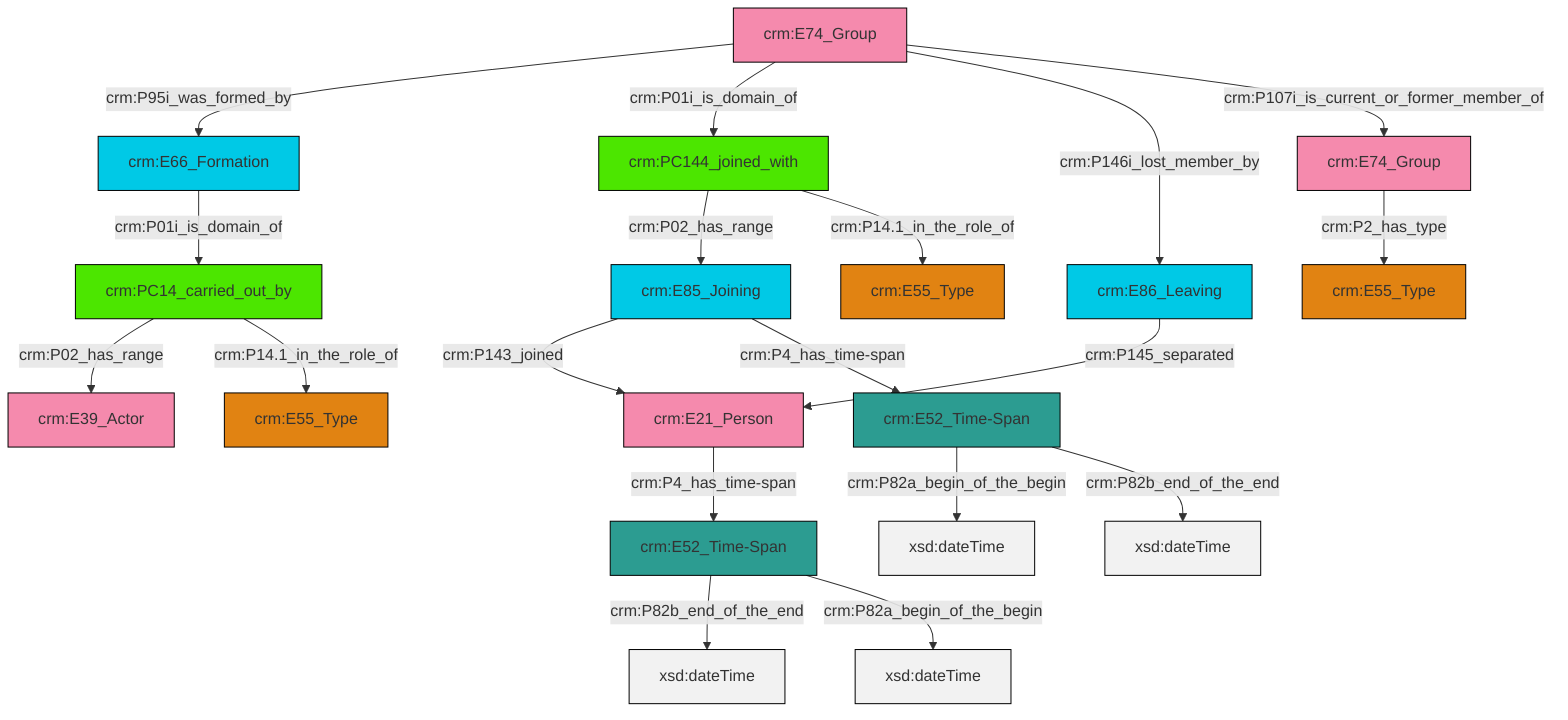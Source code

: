 graph TD
classDef Literal fill:#f2f2f2,stroke:#000000;
classDef CRM_Entity fill:#FFFFFF,stroke:#000000;
classDef Temporal_Entity fill:#00C9E6, stroke:#000000;
classDef Type fill:#E18312, stroke:#000000;
classDef Time-Span fill:#2C9C91, stroke:#000000;
classDef Appellation fill:#FFEB7F, stroke:#000000;
classDef Place fill:#008836, stroke:#000000;
classDef Persistent_Item fill:#B266B2, stroke:#000000;
classDef Conceptual_Object fill:#FFD700, stroke:#000000;
classDef Physical_Thing fill:#D2B48C, stroke:#000000;
classDef Actor fill:#f58aad, stroke:#000000;
classDef PC_Classes fill:#4ce600, stroke:#000000;
classDef Multi fill:#cccccc,stroke:#000000;

0["crm:E74_Group"]:::Actor -->|crm:P95i_was_formed_by| 1["crm:E66_Formation"]:::Temporal_Entity
0["crm:E74_Group"]:::Actor -->|crm:P01i_is_domain_of| 8["crm:PC144_joined_with"]:::PC_Classes
1["crm:E66_Formation"]:::Temporal_Entity -->|crm:P01i_is_domain_of| 11["crm:PC14_carried_out_by"]:::PC_Classes
12["crm:E86_Leaving"]:::Temporal_Entity -->|crm:P145_separated| 9["crm:E21_Person"]:::Actor
0["crm:E74_Group"]:::Actor -->|crm:P146i_lost_member_by| 12["crm:E86_Leaving"]:::Temporal_Entity
8["crm:PC144_joined_with"]:::PC_Classes -->|crm:P02_has_range| 15["crm:E85_Joining"]:::Temporal_Entity
16["crm:E52_Time-Span"]:::Time-Span -->|crm:P82b_end_of_the_end| 17[xsd:dateTime]:::Literal
9["crm:E21_Person"]:::Actor -->|crm:P4_has_time-span| 16["crm:E52_Time-Span"]:::Time-Span
8["crm:PC144_joined_with"]:::PC_Classes -->|crm:P14.1_in_the_role_of| 13["crm:E55_Type"]:::Type
20["crm:E52_Time-Span"]:::Time-Span -->|crm:P82a_begin_of_the_begin| 21[xsd:dateTime]:::Literal
0["crm:E74_Group"]:::Actor -->|crm:P107i_is_current_or_former_member_of| 6["crm:E74_Group"]:::Actor
15["crm:E85_Joining"]:::Temporal_Entity -->|crm:P143_joined| 9["crm:E21_Person"]:::Actor
11["crm:PC14_carried_out_by"]:::PC_Classes -->|crm:P02_has_range| 2["crm:E39_Actor"]:::Actor
15["crm:E85_Joining"]:::Temporal_Entity -->|crm:P4_has_time-span| 20["crm:E52_Time-Span"]:::Time-Span
20["crm:E52_Time-Span"]:::Time-Span -->|crm:P82b_end_of_the_end| 27[xsd:dateTime]:::Literal
11["crm:PC14_carried_out_by"]:::PC_Classes -->|crm:P14.1_in_the_role_of| 22["crm:E55_Type"]:::Type
16["crm:E52_Time-Span"]:::Time-Span -->|crm:P82a_begin_of_the_begin| 34[xsd:dateTime]:::Literal
6["crm:E74_Group"]:::Actor -->|crm:P2_has_type| 4["crm:E55_Type"]:::Type